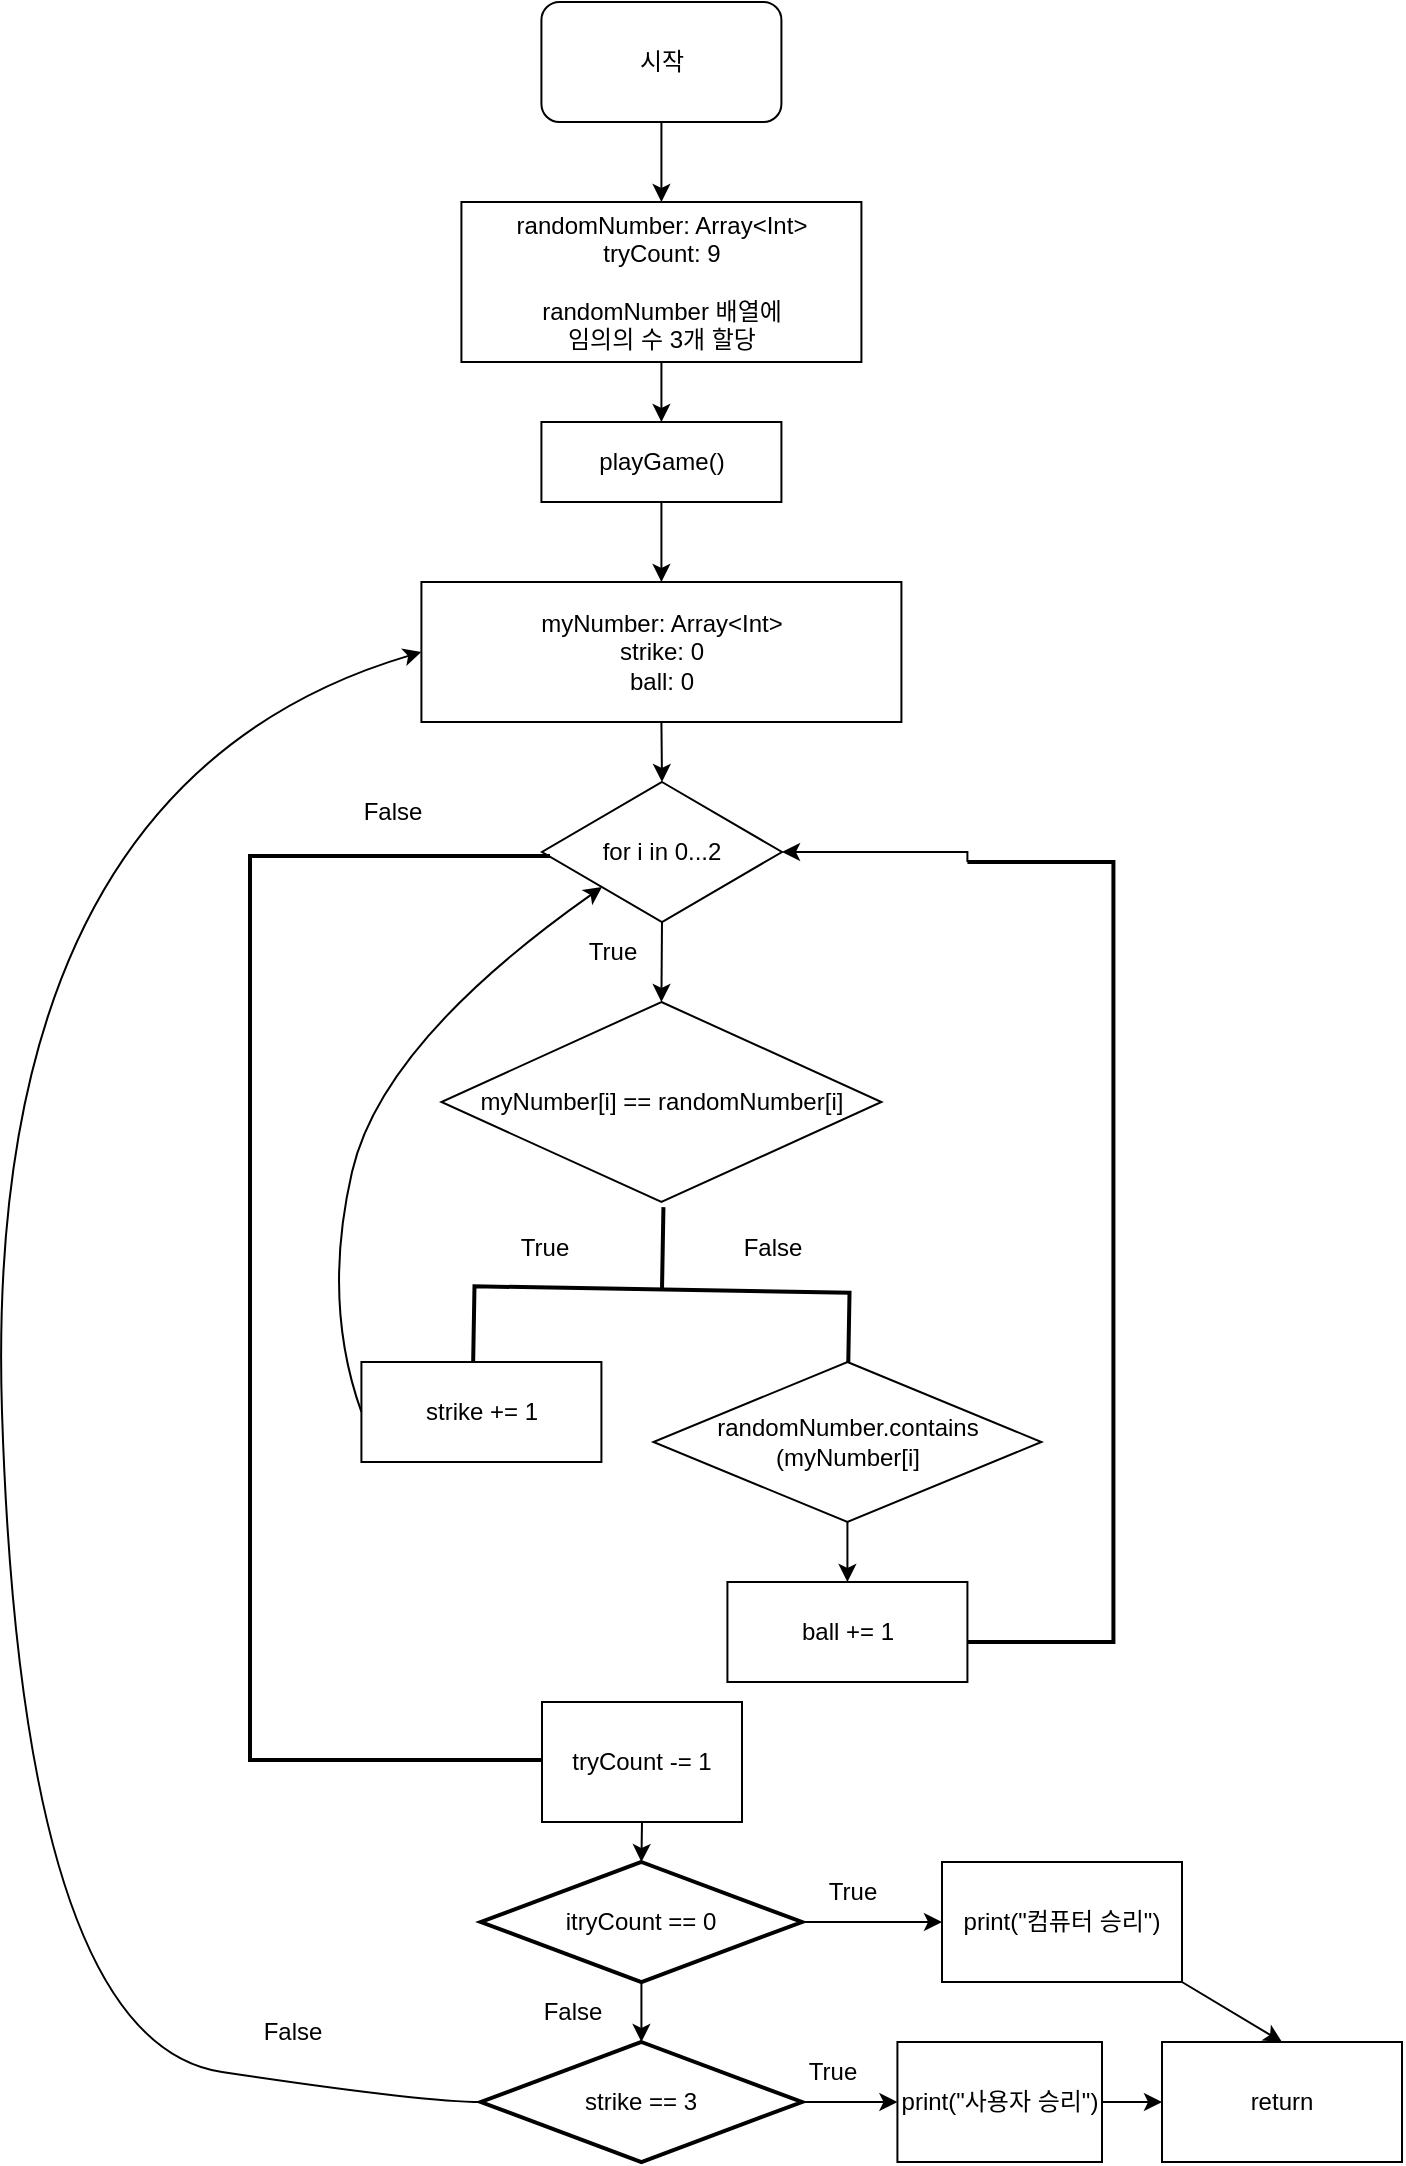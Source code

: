 <mxfile version="20.2.3" type="device"><diagram id="C5RBs43oDa-KdzZeNtuy" name="Page-1"><mxGraphModel dx="983" dy="651" grid="1" gridSize="10" guides="1" tooltips="1" connect="1" arrows="1" fold="1" page="1" pageScale="1" pageWidth="827" pageHeight="1169" math="0" shadow="0"><root><mxCell id="WIyWlLk6GJQsqaUBKTNV-0"/><mxCell id="WIyWlLk6GJQsqaUBKTNV-1" parent="WIyWlLk6GJQsqaUBKTNV-0"/><mxCell id="U7wa53n6nNLaDn45XGBV-0" value="시작" style="rounded=1;whiteSpace=wrap;html=1;" vertex="1" parent="WIyWlLk6GJQsqaUBKTNV-1"><mxGeometry x="319.71" y="20" width="120" height="60" as="geometry"/></mxCell><mxCell id="U7wa53n6nNLaDn45XGBV-3" value="randomNumber: Array&amp;lt;Int&amp;gt;&lt;br&gt;tryCount: 9&lt;br&gt;&lt;br&gt;randomNumber 배열에 &lt;br&gt;임의의 수 3개 할당" style="rounded=0;whiteSpace=wrap;html=1;" vertex="1" parent="WIyWlLk6GJQsqaUBKTNV-1"><mxGeometry x="279.71" y="120" width="200" height="80" as="geometry"/></mxCell><mxCell id="U7wa53n6nNLaDn45XGBV-7" value="playGame()" style="rounded=0;whiteSpace=wrap;html=1;" vertex="1" parent="WIyWlLk6GJQsqaUBKTNV-1"><mxGeometry x="319.71" y="230" width="120" height="40" as="geometry"/></mxCell><mxCell id="U7wa53n6nNLaDn45XGBV-9" value="" style="endArrow=classic;html=1;rounded=0;entryX=0.5;entryY=0;entryDx=0;entryDy=0;exitX=0.5;exitY=1;exitDx=0;exitDy=0;" edge="1" parent="WIyWlLk6GJQsqaUBKTNV-1" source="U7wa53n6nNLaDn45XGBV-0" target="U7wa53n6nNLaDn45XGBV-3"><mxGeometry width="50" height="50" relative="1" as="geometry"><mxPoint x="189.71" y="250" as="sourcePoint"/><mxPoint x="239.71" y="200" as="targetPoint"/></mxGeometry></mxCell><mxCell id="U7wa53n6nNLaDn45XGBV-10" value="" style="endArrow=classic;html=1;rounded=0;entryX=0.5;entryY=0;entryDx=0;entryDy=0;exitX=0.5;exitY=1;exitDx=0;exitDy=0;" edge="1" parent="WIyWlLk6GJQsqaUBKTNV-1" source="U7wa53n6nNLaDn45XGBV-3" target="U7wa53n6nNLaDn45XGBV-7"><mxGeometry width="50" height="50" relative="1" as="geometry"><mxPoint x="389.71" y="90" as="sourcePoint"/><mxPoint x="389.71" y="130" as="targetPoint"/></mxGeometry></mxCell><mxCell id="U7wa53n6nNLaDn45XGBV-11" value="" style="endArrow=classic;html=1;rounded=0;exitX=0.5;exitY=1;exitDx=0;exitDy=0;entryX=0.5;entryY=0;entryDx=0;entryDy=0;" edge="1" parent="WIyWlLk6GJQsqaUBKTNV-1" source="U7wa53n6nNLaDn45XGBV-7" target="U7wa53n6nNLaDn45XGBV-12"><mxGeometry width="50" height="50" relative="1" as="geometry"><mxPoint x="389.71" y="210" as="sourcePoint"/><mxPoint x="379.71" y="310" as="targetPoint"/></mxGeometry></mxCell><mxCell id="U7wa53n6nNLaDn45XGBV-12" value="myNumber: Array&amp;lt;Int&amp;gt;&lt;br&gt;strike: 0&lt;br&gt;ball: 0" style="rounded=0;whiteSpace=wrap;html=1;" vertex="1" parent="WIyWlLk6GJQsqaUBKTNV-1"><mxGeometry x="259.71" y="310" width="240" height="70" as="geometry"/></mxCell><mxCell id="U7wa53n6nNLaDn45XGBV-16" value="" style="endArrow=classic;html=1;rounded=0;exitX=0.5;exitY=1;exitDx=0;exitDy=0;entryX=0.5;entryY=0;entryDx=0;entryDy=0;" edge="1" parent="WIyWlLk6GJQsqaUBKTNV-1" source="U7wa53n6nNLaDn45XGBV-12" target="U7wa53n6nNLaDn45XGBV-17"><mxGeometry width="50" height="50" relative="1" as="geometry"><mxPoint x="389.71" y="280" as="sourcePoint"/><mxPoint x="379.71" y="430" as="targetPoint"/></mxGeometry></mxCell><mxCell id="U7wa53n6nNLaDn45XGBV-17" value="for i in 0...2" style="rhombus;whiteSpace=wrap;html=1;" vertex="1" parent="WIyWlLk6GJQsqaUBKTNV-1"><mxGeometry x="320" y="410" width="120" height="70" as="geometry"/></mxCell><mxCell id="U7wa53n6nNLaDn45XGBV-19" value="" style="endArrow=classic;html=1;rounded=0;exitX=0.5;exitY=1;exitDx=0;exitDy=0;entryX=0.5;entryY=0;entryDx=0;entryDy=0;" edge="1" parent="WIyWlLk6GJQsqaUBKTNV-1" source="U7wa53n6nNLaDn45XGBV-17" target="U7wa53n6nNLaDn45XGBV-21"><mxGeometry width="50" height="50" relative="1" as="geometry"><mxPoint x="389.71" y="280" as="sourcePoint"/><mxPoint x="379.71" y="520" as="targetPoint"/></mxGeometry></mxCell><mxCell id="U7wa53n6nNLaDn45XGBV-20" value="True" style="text;html=1;align=center;verticalAlign=middle;resizable=0;points=[];autosize=1;strokeColor=none;fillColor=none;" vertex="1" parent="WIyWlLk6GJQsqaUBKTNV-1"><mxGeometry x="329.71" y="480" width="50" height="30" as="geometry"/></mxCell><mxCell id="U7wa53n6nNLaDn45XGBV-21" value="&lt;br&gt;&lt;p class=&quot;p1&quot;&gt;myNumber[i] == &lt;span class=&quot;s1&quot;&gt;randomNumber&lt;/span&gt;[i]&lt;/p&gt;&lt;br&gt;" style="rhombus;whiteSpace=wrap;html=1;" vertex="1" parent="WIyWlLk6GJQsqaUBKTNV-1"><mxGeometry x="269.71" y="520" width="220" height="100" as="geometry"/></mxCell><mxCell id="U7wa53n6nNLaDn45XGBV-22" value="" style="strokeWidth=2;html=1;shape=mxgraph.flowchart.annotation_2;align=left;labelPosition=right;pointerEvents=1;rotation=91;" vertex="1" parent="WIyWlLk6GJQsqaUBKTNV-1"><mxGeometry x="338.77" y="570" width="82.46" height="187.54" as="geometry"/></mxCell><mxCell id="U7wa53n6nNLaDn45XGBV-23" value="True" style="text;html=1;align=center;verticalAlign=middle;resizable=0;points=[];autosize=1;strokeColor=none;fillColor=none;" vertex="1" parent="WIyWlLk6GJQsqaUBKTNV-1"><mxGeometry x="295.71" y="628" width="50" height="30" as="geometry"/></mxCell><mxCell id="U7wa53n6nNLaDn45XGBV-24" value="False" style="text;html=1;align=center;verticalAlign=middle;resizable=0;points=[];autosize=1;strokeColor=none;fillColor=none;" vertex="1" parent="WIyWlLk6GJQsqaUBKTNV-1"><mxGeometry x="409.71" y="628" width="50" height="30" as="geometry"/></mxCell><mxCell id="U7wa53n6nNLaDn45XGBV-26" value="strike += 1" style="rounded=0;whiteSpace=wrap;html=1;" vertex="1" parent="WIyWlLk6GJQsqaUBKTNV-1"><mxGeometry x="229.71" y="700" width="120" height="50" as="geometry"/></mxCell><mxCell id="U7wa53n6nNLaDn45XGBV-28" value="randomNumber.contains&lt;br&gt;(myNumber[i]" style="rhombus;whiteSpace=wrap;html=1;" vertex="1" parent="WIyWlLk6GJQsqaUBKTNV-1"><mxGeometry x="375.71" y="700" width="194" height="80" as="geometry"/></mxCell><mxCell id="U7wa53n6nNLaDn45XGBV-30" value="" style="endArrow=classic;html=1;rounded=0;exitX=0.5;exitY=1;exitDx=0;exitDy=0;entryX=0.5;entryY=0;entryDx=0;entryDy=0;" edge="1" parent="WIyWlLk6GJQsqaUBKTNV-1" source="U7wa53n6nNLaDn45XGBV-28" target="U7wa53n6nNLaDn45XGBV-31"><mxGeometry width="50" height="50" relative="1" as="geometry"><mxPoint x="469.71" y="830" as="sourcePoint"/><mxPoint x="472.71" y="830" as="targetPoint"/></mxGeometry></mxCell><mxCell id="U7wa53n6nNLaDn45XGBV-31" value="ball += 1" style="rounded=0;whiteSpace=wrap;html=1;" vertex="1" parent="WIyWlLk6GJQsqaUBKTNV-1"><mxGeometry x="412.71" y="810" width="120" height="50" as="geometry"/></mxCell><mxCell id="U7wa53n6nNLaDn45XGBV-39" style="edgeStyle=orthogonalEdgeStyle;rounded=0;orthogonalLoop=1;jettySize=auto;html=1;exitX=1;exitY=1;exitDx=0;exitDy=0;exitPerimeter=0;entryX=1;entryY=0.5;entryDx=0;entryDy=0;" edge="1" parent="WIyWlLk6GJQsqaUBKTNV-1" source="U7wa53n6nNLaDn45XGBV-37" target="U7wa53n6nNLaDn45XGBV-17"><mxGeometry relative="1" as="geometry"><Array as="points"><mxPoint x="532.71" y="445"/></Array></mxGeometry></mxCell><mxCell id="U7wa53n6nNLaDn45XGBV-37" value="" style="strokeWidth=2;html=1;shape=mxgraph.flowchart.annotation_1;align=left;pointerEvents=1;rotation=-180;" vertex="1" parent="WIyWlLk6GJQsqaUBKTNV-1"><mxGeometry x="532.71" y="450" width="73" height="390" as="geometry"/></mxCell><mxCell id="U7wa53n6nNLaDn45XGBV-41" value="" style="strokeWidth=2;html=1;shape=mxgraph.flowchart.annotation_1;align=left;pointerEvents=1;rotation=0;" vertex="1" parent="WIyWlLk6GJQsqaUBKTNV-1"><mxGeometry x="174" y="447" width="150" height="452" as="geometry"/></mxCell><mxCell id="U7wa53n6nNLaDn45XGBV-42" value="False" style="text;html=1;align=center;verticalAlign=middle;resizable=0;points=[];autosize=1;strokeColor=none;fillColor=none;" vertex="1" parent="WIyWlLk6GJQsqaUBKTNV-1"><mxGeometry x="220" y="410" width="50" height="30" as="geometry"/></mxCell><mxCell id="U7wa53n6nNLaDn45XGBV-43" value="tryCount -= 1" style="rounded=0;whiteSpace=wrap;html=1;" vertex="1" parent="WIyWlLk6GJQsqaUBKTNV-1"><mxGeometry x="320" y="870" width="100" height="60" as="geometry"/></mxCell><mxCell id="U7wa53n6nNLaDn45XGBV-44" value="" style="endArrow=classic;html=1;rounded=0;exitX=0.5;exitY=1;exitDx=0;exitDy=0;entryX=0.5;entryY=0;entryDx=0;entryDy=0;entryPerimeter=0;" edge="1" parent="WIyWlLk6GJQsqaUBKTNV-1" source="U7wa53n6nNLaDn45XGBV-43" target="U7wa53n6nNLaDn45XGBV-51"><mxGeometry width="50" height="50" relative="1" as="geometry"><mxPoint x="300" y="850" as="sourcePoint"/><mxPoint x="370" y="960" as="targetPoint"/></mxGeometry></mxCell><mxCell id="U7wa53n6nNLaDn45XGBV-49" value="" style="curved=1;endArrow=classic;html=1;rounded=0;exitX=0;exitY=0.5;exitDx=0;exitDy=0;entryX=0;entryY=1;entryDx=0;entryDy=0;" edge="1" parent="WIyWlLk6GJQsqaUBKTNV-1" source="U7wa53n6nNLaDn45XGBV-26" target="U7wa53n6nNLaDn45XGBV-17"><mxGeometry width="50" height="50" relative="1" as="geometry"><mxPoint x="120" y="590" as="sourcePoint"/><mxPoint x="170" y="638.77" as="targetPoint"/><Array as="points"><mxPoint x="210" y="670"/><mxPoint x="240" y="540"/></Array></mxGeometry></mxCell><mxCell id="U7wa53n6nNLaDn45XGBV-51" value="itryCount == 0" style="strokeWidth=2;html=1;shape=mxgraph.flowchart.decision;whiteSpace=wrap;" vertex="1" parent="WIyWlLk6GJQsqaUBKTNV-1"><mxGeometry x="289.42" y="950" width="160.58" height="60" as="geometry"/></mxCell><mxCell id="U7wa53n6nNLaDn45XGBV-53" value="" style="endArrow=classic;html=1;rounded=0;exitX=0.5;exitY=1;exitDx=0;exitDy=0;exitPerimeter=0;entryX=0.5;entryY=0;entryDx=0;entryDy=0;entryPerimeter=0;" edge="1" parent="WIyWlLk6GJQsqaUBKTNV-1" source="U7wa53n6nNLaDn45XGBV-51" target="U7wa53n6nNLaDn45XGBV-54"><mxGeometry width="50" height="50" relative="1" as="geometry"><mxPoint x="240" y="1040" as="sourcePoint"/><mxPoint x="370" y="1050" as="targetPoint"/></mxGeometry></mxCell><mxCell id="U7wa53n6nNLaDn45XGBV-54" value="strike == 3" style="strokeWidth=2;html=1;shape=mxgraph.flowchart.decision;whiteSpace=wrap;" vertex="1" parent="WIyWlLk6GJQsqaUBKTNV-1"><mxGeometry x="289.42" y="1040" width="160.58" height="60" as="geometry"/></mxCell><mxCell id="U7wa53n6nNLaDn45XGBV-55" value="False" style="text;html=1;align=center;verticalAlign=middle;resizable=0;points=[];autosize=1;strokeColor=none;fillColor=none;" vertex="1" parent="WIyWlLk6GJQsqaUBKTNV-1"><mxGeometry x="310" y="1010" width="50" height="30" as="geometry"/></mxCell><mxCell id="U7wa53n6nNLaDn45XGBV-56" value="" style="curved=1;endArrow=classic;html=1;rounded=0;exitX=0;exitY=0.5;exitDx=0;exitDy=0;exitPerimeter=0;entryX=0;entryY=0.5;entryDx=0;entryDy=0;" edge="1" parent="WIyWlLk6GJQsqaUBKTNV-1" source="U7wa53n6nNLaDn45XGBV-54" target="U7wa53n6nNLaDn45XGBV-12"><mxGeometry width="50" height="50" relative="1" as="geometry"><mxPoint x="240" y="1080" as="sourcePoint"/><mxPoint x="10" y="780" as="targetPoint"/><Array as="points"><mxPoint x="260" y="1070"/><mxPoint x="60" y="1040"/><mxPoint x="40" y="410"/></Array></mxGeometry></mxCell><mxCell id="U7wa53n6nNLaDn45XGBV-57" value="False" style="text;html=1;align=center;verticalAlign=middle;resizable=0;points=[];autosize=1;strokeColor=none;fillColor=none;" vertex="1" parent="WIyWlLk6GJQsqaUBKTNV-1"><mxGeometry x="170" y="1020" width="50" height="30" as="geometry"/></mxCell><mxCell id="U7wa53n6nNLaDn45XGBV-58" value="return" style="rounded=0;whiteSpace=wrap;html=1;" vertex="1" parent="WIyWlLk6GJQsqaUBKTNV-1"><mxGeometry x="630" y="1040" width="120" height="60" as="geometry"/></mxCell><mxCell id="U7wa53n6nNLaDn45XGBV-59" value="" style="curved=1;endArrow=classic;html=1;rounded=0;exitX=1;exitY=0.5;exitDx=0;exitDy=0;exitPerimeter=0;entryX=0;entryY=0.5;entryDx=0;entryDy=0;" edge="1" parent="WIyWlLk6GJQsqaUBKTNV-1" source="U7wa53n6nNLaDn45XGBV-51" target="U7wa53n6nNLaDn45XGBV-63"><mxGeometry width="50" height="50" relative="1" as="geometry"><mxPoint x="280" y="1000" as="sourcePoint"/><mxPoint x="510" y="980" as="targetPoint"/><Array as="points"/></mxGeometry></mxCell><mxCell id="U7wa53n6nNLaDn45XGBV-60" value="True" style="text;html=1;align=center;verticalAlign=middle;resizable=0;points=[];autosize=1;strokeColor=none;fillColor=none;" vertex="1" parent="WIyWlLk6GJQsqaUBKTNV-1"><mxGeometry x="449.71" y="950" width="50" height="30" as="geometry"/></mxCell><mxCell id="U7wa53n6nNLaDn45XGBV-62" value="True" style="text;html=1;align=center;verticalAlign=middle;resizable=0;points=[];autosize=1;strokeColor=none;fillColor=none;" vertex="1" parent="WIyWlLk6GJQsqaUBKTNV-1"><mxGeometry x="440" y="1040" width="50" height="30" as="geometry"/></mxCell><mxCell id="U7wa53n6nNLaDn45XGBV-63" value="print(&quot;컴퓨터 승리&quot;)" style="rounded=0;whiteSpace=wrap;html=1;" vertex="1" parent="WIyWlLk6GJQsqaUBKTNV-1"><mxGeometry x="520" y="950" width="120" height="60" as="geometry"/></mxCell><mxCell id="U7wa53n6nNLaDn45XGBV-64" value="" style="curved=1;endArrow=classic;html=1;rounded=0;exitX=1;exitY=1;exitDx=0;exitDy=0;entryX=0.5;entryY=0;entryDx=0;entryDy=0;" edge="1" parent="WIyWlLk6GJQsqaUBKTNV-1" source="U7wa53n6nNLaDn45XGBV-63" target="U7wa53n6nNLaDn45XGBV-58"><mxGeometry width="50" height="50" relative="1" as="geometry"><mxPoint x="460.0" y="990" as="sourcePoint"/><mxPoint x="530" y="990" as="targetPoint"/><Array as="points"/></mxGeometry></mxCell><mxCell id="U7wa53n6nNLaDn45XGBV-65" value="print(&quot;사용자 승리&quot;)" style="rounded=0;whiteSpace=wrap;html=1;" vertex="1" parent="WIyWlLk6GJQsqaUBKTNV-1"><mxGeometry x="497.71" y="1040" width="102.29" height="60" as="geometry"/></mxCell><mxCell id="U7wa53n6nNLaDn45XGBV-66" value="" style="curved=1;endArrow=classic;html=1;rounded=0;exitX=1;exitY=0.5;exitDx=0;exitDy=0;exitPerimeter=0;entryX=0;entryY=0.5;entryDx=0;entryDy=0;" edge="1" parent="WIyWlLk6GJQsqaUBKTNV-1" source="U7wa53n6nNLaDn45XGBV-54" target="U7wa53n6nNLaDn45XGBV-65"><mxGeometry width="50" height="50" relative="1" as="geometry"><mxPoint x="460.0" y="990" as="sourcePoint"/><mxPoint x="530" y="990" as="targetPoint"/><Array as="points"/></mxGeometry></mxCell><mxCell id="U7wa53n6nNLaDn45XGBV-67" value="" style="curved=1;endArrow=classic;html=1;rounded=0;exitX=1;exitY=0.5;exitDx=0;exitDy=0;" edge="1" parent="WIyWlLk6GJQsqaUBKTNV-1" source="U7wa53n6nNLaDn45XGBV-65"><mxGeometry width="50" height="50" relative="1" as="geometry"><mxPoint x="460.0" y="1080" as="sourcePoint"/><mxPoint x="630" y="1070" as="targetPoint"/><Array as="points"/></mxGeometry></mxCell></root></mxGraphModel></diagram></mxfile>